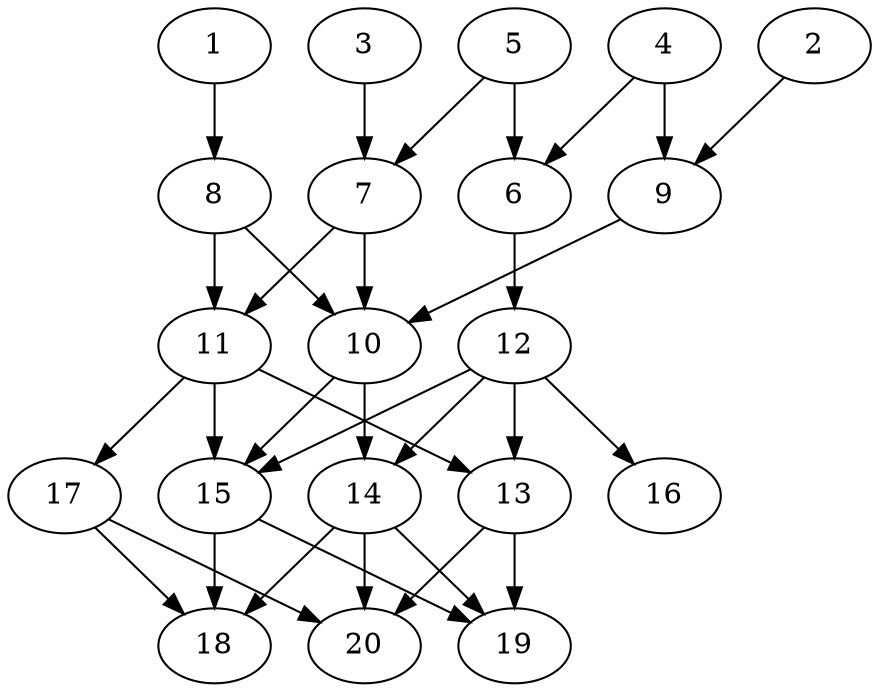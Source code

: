 // DAG automatically generated by daggen at Tue Jul 23 14:31:37 2019
// ./daggen --dot -n 20 --ccr 0.5 --fat 0.5 --regular 0.5 --density 0.8 --mindata 5242880 --maxdata 52428800 
digraph G {
  1 [size="92526592", alpha="0.17", expect_size="46263296"] 
  1 -> 8 [size ="46263296"]
  2 [size="59373568", alpha="0.15", expect_size="29686784"] 
  2 -> 9 [size ="29686784"]
  3 [size="63721472", alpha="0.07", expect_size="31860736"] 
  3 -> 7 [size ="31860736"]
  4 [size="25419776", alpha="0.13", expect_size="12709888"] 
  4 -> 6 [size ="12709888"]
  4 -> 9 [size ="12709888"]
  5 [size="74295296", alpha="0.19", expect_size="37147648"] 
  5 -> 6 [size ="37147648"]
  5 -> 7 [size ="37147648"]
  6 [size="80805888", alpha="0.01", expect_size="40402944"] 
  6 -> 12 [size ="40402944"]
  7 [size="50722816", alpha="0.14", expect_size="25361408"] 
  7 -> 10 [size ="25361408"]
  7 -> 11 [size ="25361408"]
  8 [size="23031808", alpha="0.17", expect_size="11515904"] 
  8 -> 10 [size ="11515904"]
  8 -> 11 [size ="11515904"]
  9 [size="27285504", alpha="0.16", expect_size="13642752"] 
  9 -> 10 [size ="13642752"]
  10 [size="94382080", alpha="0.15", expect_size="47191040"] 
  10 -> 14 [size ="47191040"]
  10 -> 15 [size ="47191040"]
  11 [size="74278912", alpha="0.08", expect_size="37139456"] 
  11 -> 13 [size ="37139456"]
  11 -> 15 [size ="37139456"]
  11 -> 17 [size ="37139456"]
  12 [size="62377984", alpha="0.03", expect_size="31188992"] 
  12 -> 13 [size ="31188992"]
  12 -> 14 [size ="31188992"]
  12 -> 15 [size ="31188992"]
  12 -> 16 [size ="31188992"]
  13 [size="38047744", alpha="0.14", expect_size="19023872"] 
  13 -> 19 [size ="19023872"]
  13 -> 20 [size ="19023872"]
  14 [size="71223296", alpha="0.04", expect_size="35611648"] 
  14 -> 18 [size ="35611648"]
  14 -> 19 [size ="35611648"]
  14 -> 20 [size ="35611648"]
  15 [size="38959104", alpha="0.05", expect_size="19479552"] 
  15 -> 18 [size ="19479552"]
  15 -> 19 [size ="19479552"]
  16 [size="32589824", alpha="0.09", expect_size="16294912"] 
  17 [size="35254272", alpha="0.16", expect_size="17627136"] 
  17 -> 18 [size ="17627136"]
  17 -> 20 [size ="17627136"]
  18 [size="103493632", alpha="0.08", expect_size="51746816"] 
  19 [size="87592960", alpha="0.13", expect_size="43796480"] 
  20 [size="70393856", alpha="0.05", expect_size="35196928"] 
}

